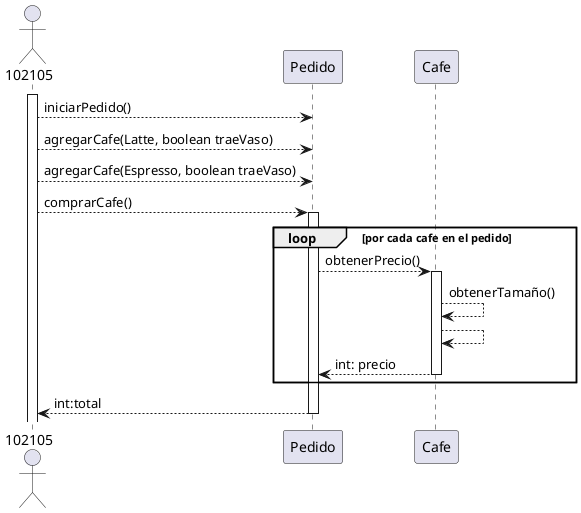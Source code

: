 @startuml
'https://plantuml.com/sequence-diagram

Actor 102105

participant Pedido as ped
participant Cafe as cafe
activate 102105
102105 --> ped: iniciarPedido()
102105 --> ped: agregarCafe(Latte, boolean traeVaso)
102105 --> ped: agregarCafe(Espresso, boolean traeVaso)

102105 --> ped: comprarCafe()
activate ped

loop por cada cafe en el pedido
ped --> cafe: obtenerPrecio()
activate cafe
cafe-->cafe: obtenerTamaño()
cafe-->cafe:
cafe --> ped: int: precio
deactivate cafe
end

ped --> 102105: int:total
deactivate ped




@enduml